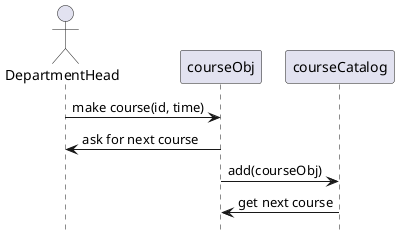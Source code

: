 @startuml
'https://plantuml.com/sequence-diagram
hide footbox
actor DepartmentHead as DH
participant courseObj as CO
participant courseCatalog as CC

DH -> CO: make course(id, time)
CO -> DH: ask for next course
CO -> CC: add(courseObj)
CC -> CO: get next course

@enduml